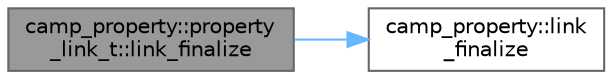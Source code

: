 digraph "camp_property::property_link_t::link_finalize"
{
 // LATEX_PDF_SIZE
  bgcolor="transparent";
  edge [fontname=Helvetica,fontsize=10,labelfontname=Helvetica,labelfontsize=10];
  node [fontname=Helvetica,fontsize=10,shape=box,height=0.2,width=0.4];
  rankdir="LR";
  Node1 [label="camp_property::property\l_link_t::link_finalize",height=0.2,width=0.4,color="gray40", fillcolor="grey60", style="filled", fontcolor="black",tooltip="Finalize."];
  Node1 -> Node2 [color="steelblue1",style="solid"];
  Node2 [label="camp_property::link\l_finalize",height=0.2,width=0.4,color="grey40", fillcolor="white", style="filled",URL="$namespacecamp__property.html#a8fc09d2181501c08c436eb0995c641cd",tooltip="Finalize the property_link_t variable."];
}
